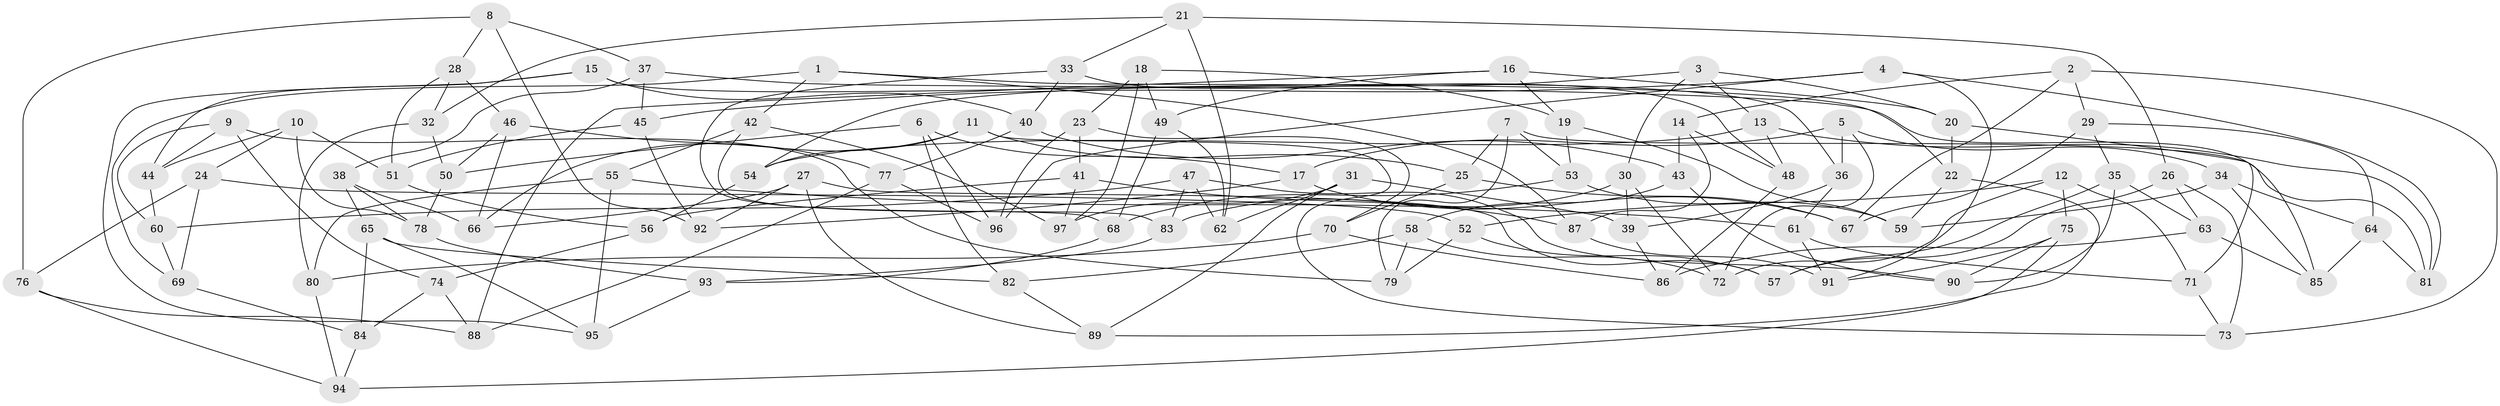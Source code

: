 // coarse degree distribution, {4: 0.2413793103448276, 6: 0.4827586206896552, 3: 0.08620689655172414, 5: 0.1896551724137931}
// Generated by graph-tools (version 1.1) at 2025/38/03/04/25 23:38:06]
// undirected, 97 vertices, 194 edges
graph export_dot {
  node [color=gray90,style=filled];
  1;
  2;
  3;
  4;
  5;
  6;
  7;
  8;
  9;
  10;
  11;
  12;
  13;
  14;
  15;
  16;
  17;
  18;
  19;
  20;
  21;
  22;
  23;
  24;
  25;
  26;
  27;
  28;
  29;
  30;
  31;
  32;
  33;
  34;
  35;
  36;
  37;
  38;
  39;
  40;
  41;
  42;
  43;
  44;
  45;
  46;
  47;
  48;
  49;
  50;
  51;
  52;
  53;
  54;
  55;
  56;
  57;
  58;
  59;
  60;
  61;
  62;
  63;
  64;
  65;
  66;
  67;
  68;
  69;
  70;
  71;
  72;
  73;
  74;
  75;
  76;
  77;
  78;
  79;
  80;
  81;
  82;
  83;
  84;
  85;
  86;
  87;
  88;
  89;
  90;
  91;
  92;
  93;
  94;
  95;
  96;
  97;
  1 -- 22;
  1 -- 42;
  1 -- 87;
  1 -- 69;
  2 -- 14;
  2 -- 29;
  2 -- 73;
  2 -- 67;
  3 -- 30;
  3 -- 13;
  3 -- 20;
  3 -- 54;
  4 -- 45;
  4 -- 81;
  4 -- 91;
  4 -- 96;
  5 -- 36;
  5 -- 72;
  5 -- 34;
  5 -- 17;
  6 -- 96;
  6 -- 17;
  6 -- 82;
  6 -- 50;
  7 -- 53;
  7 -- 81;
  7 -- 79;
  7 -- 25;
  8 -- 76;
  8 -- 28;
  8 -- 92;
  8 -- 37;
  9 -- 79;
  9 -- 74;
  9 -- 44;
  9 -- 60;
  10 -- 44;
  10 -- 24;
  10 -- 78;
  10 -- 51;
  11 -- 73;
  11 -- 66;
  11 -- 54;
  11 -- 25;
  12 -- 52;
  12 -- 71;
  12 -- 72;
  12 -- 75;
  13 -- 81;
  13 -- 54;
  13 -- 48;
  14 -- 87;
  14 -- 43;
  14 -- 48;
  15 -- 44;
  15 -- 40;
  15 -- 36;
  15 -- 95;
  16 -- 49;
  16 -- 88;
  16 -- 19;
  16 -- 20;
  17 -- 67;
  17 -- 92;
  18 -- 49;
  18 -- 23;
  18 -- 97;
  18 -- 19;
  19 -- 59;
  19 -- 53;
  20 -- 22;
  20 -- 71;
  21 -- 32;
  21 -- 26;
  21 -- 62;
  21 -- 33;
  22 -- 59;
  22 -- 89;
  23 -- 96;
  23 -- 41;
  23 -- 70;
  24 -- 69;
  24 -- 76;
  24 -- 52;
  25 -- 67;
  25 -- 70;
  26 -- 57;
  26 -- 63;
  26 -- 73;
  27 -- 89;
  27 -- 57;
  27 -- 66;
  27 -- 92;
  28 -- 32;
  28 -- 51;
  28 -- 46;
  29 -- 64;
  29 -- 35;
  29 -- 67;
  30 -- 39;
  30 -- 83;
  30 -- 72;
  31 -- 39;
  31 -- 89;
  31 -- 97;
  31 -- 62;
  32 -- 50;
  32 -- 80;
  33 -- 40;
  33 -- 48;
  33 -- 68;
  34 -- 85;
  34 -- 59;
  34 -- 64;
  35 -- 63;
  35 -- 90;
  35 -- 57;
  36 -- 61;
  36 -- 39;
  37 -- 85;
  37 -- 45;
  37 -- 38;
  38 -- 78;
  38 -- 65;
  38 -- 66;
  39 -- 86;
  40 -- 43;
  40 -- 77;
  41 -- 56;
  41 -- 87;
  41 -- 97;
  42 -- 97;
  42 -- 55;
  42 -- 83;
  43 -- 58;
  43 -- 90;
  44 -- 60;
  45 -- 51;
  45 -- 92;
  46 -- 66;
  46 -- 77;
  46 -- 50;
  47 -- 62;
  47 -- 60;
  47 -- 90;
  47 -- 83;
  48 -- 86;
  49 -- 68;
  49 -- 62;
  50 -- 78;
  51 -- 56;
  52 -- 57;
  52 -- 79;
  53 -- 68;
  53 -- 59;
  54 -- 56;
  55 -- 95;
  55 -- 80;
  55 -- 61;
  56 -- 74;
  58 -- 79;
  58 -- 72;
  58 -- 82;
  60 -- 69;
  61 -- 71;
  61 -- 91;
  63 -- 85;
  63 -- 86;
  64 -- 85;
  64 -- 81;
  65 -- 82;
  65 -- 95;
  65 -- 84;
  68 -- 93;
  69 -- 84;
  70 -- 86;
  70 -- 80;
  71 -- 73;
  74 -- 84;
  74 -- 88;
  75 -- 94;
  75 -- 90;
  75 -- 91;
  76 -- 94;
  76 -- 88;
  77 -- 88;
  77 -- 96;
  78 -- 93;
  80 -- 94;
  82 -- 89;
  83 -- 93;
  84 -- 94;
  87 -- 91;
  93 -- 95;
}
